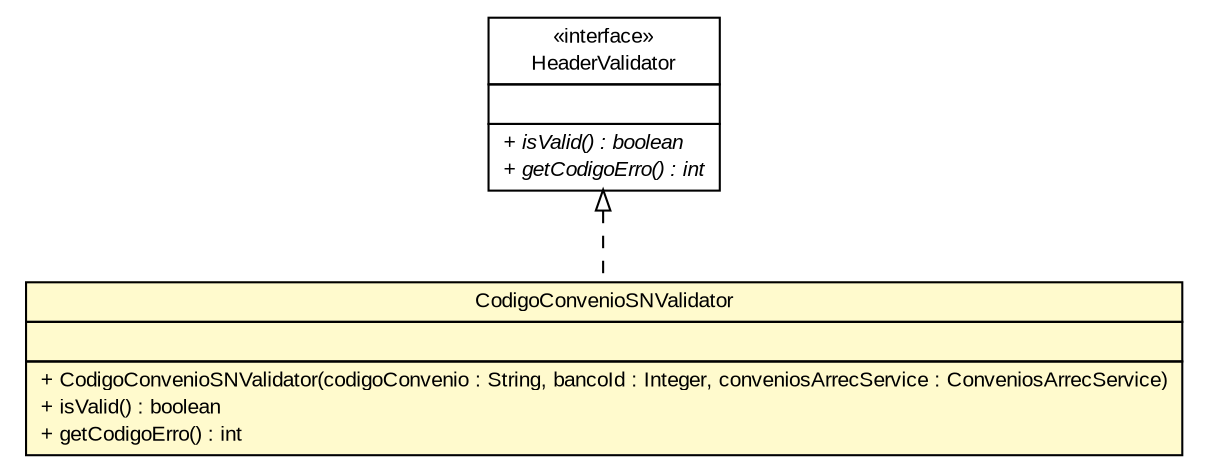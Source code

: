 #!/usr/local/bin/dot
#
# Class diagram 
# Generated by UMLGraph version R5_6 (http://www.umlgraph.org/)
#

digraph G {
	edge [fontname="arial",fontsize=10,labelfontname="arial",labelfontsize=10];
	node [fontname="arial",fontsize=10,shape=plaintext];
	nodesep=0.25;
	ranksep=0.5;
	// br.gov.to.sefaz.arr.processamento.validation.validator.header.HeaderValidator
	c269314 [label=<<table title="br.gov.to.sefaz.arr.processamento.validation.validator.header.HeaderValidator" border="0" cellborder="1" cellspacing="0" cellpadding="2" port="p" href="../HeaderValidator.html">
		<tr><td><table border="0" cellspacing="0" cellpadding="1">
<tr><td align="center" balign="center"> &#171;interface&#187; </td></tr>
<tr><td align="center" balign="center"> HeaderValidator </td></tr>
		</table></td></tr>
		<tr><td><table border="0" cellspacing="0" cellpadding="1">
<tr><td align="left" balign="left">  </td></tr>
		</table></td></tr>
		<tr><td><table border="0" cellspacing="0" cellpadding="1">
<tr><td align="left" balign="left"><font face="arial italic" point-size="10.0"> + isValid() : boolean </font></td></tr>
<tr><td align="left" balign="left"><font face="arial italic" point-size="10.0"> + getCodigoErro() : int </font></td></tr>
		</table></td></tr>
		</table>>, URL="../HeaderValidator.html", fontname="arial", fontcolor="black", fontsize=10.0];
	// br.gov.to.sefaz.arr.processamento.validation.validator.header.simplesnacional.CodigoConvenioSNValidator
	c269331 [label=<<table title="br.gov.to.sefaz.arr.processamento.validation.validator.header.simplesnacional.CodigoConvenioSNValidator" border="0" cellborder="1" cellspacing="0" cellpadding="2" port="p" bgcolor="lemonChiffon" href="./CodigoConvenioSNValidator.html">
		<tr><td><table border="0" cellspacing="0" cellpadding="1">
<tr><td align="center" balign="center"> CodigoConvenioSNValidator </td></tr>
		</table></td></tr>
		<tr><td><table border="0" cellspacing="0" cellpadding="1">
<tr><td align="left" balign="left">  </td></tr>
		</table></td></tr>
		<tr><td><table border="0" cellspacing="0" cellpadding="1">
<tr><td align="left" balign="left"> + CodigoConvenioSNValidator(codigoConvenio : String, bancoId : Integer, conveniosArrecService : ConveniosArrecService) </td></tr>
<tr><td align="left" balign="left"> + isValid() : boolean </td></tr>
<tr><td align="left" balign="left"> + getCodigoErro() : int </td></tr>
		</table></td></tr>
		</table>>, URL="./CodigoConvenioSNValidator.html", fontname="arial", fontcolor="black", fontsize=10.0];
	//br.gov.to.sefaz.arr.processamento.validation.validator.header.simplesnacional.CodigoConvenioSNValidator implements br.gov.to.sefaz.arr.processamento.validation.validator.header.HeaderValidator
	c269314:p -> c269331:p [dir=back,arrowtail=empty,style=dashed];
}

